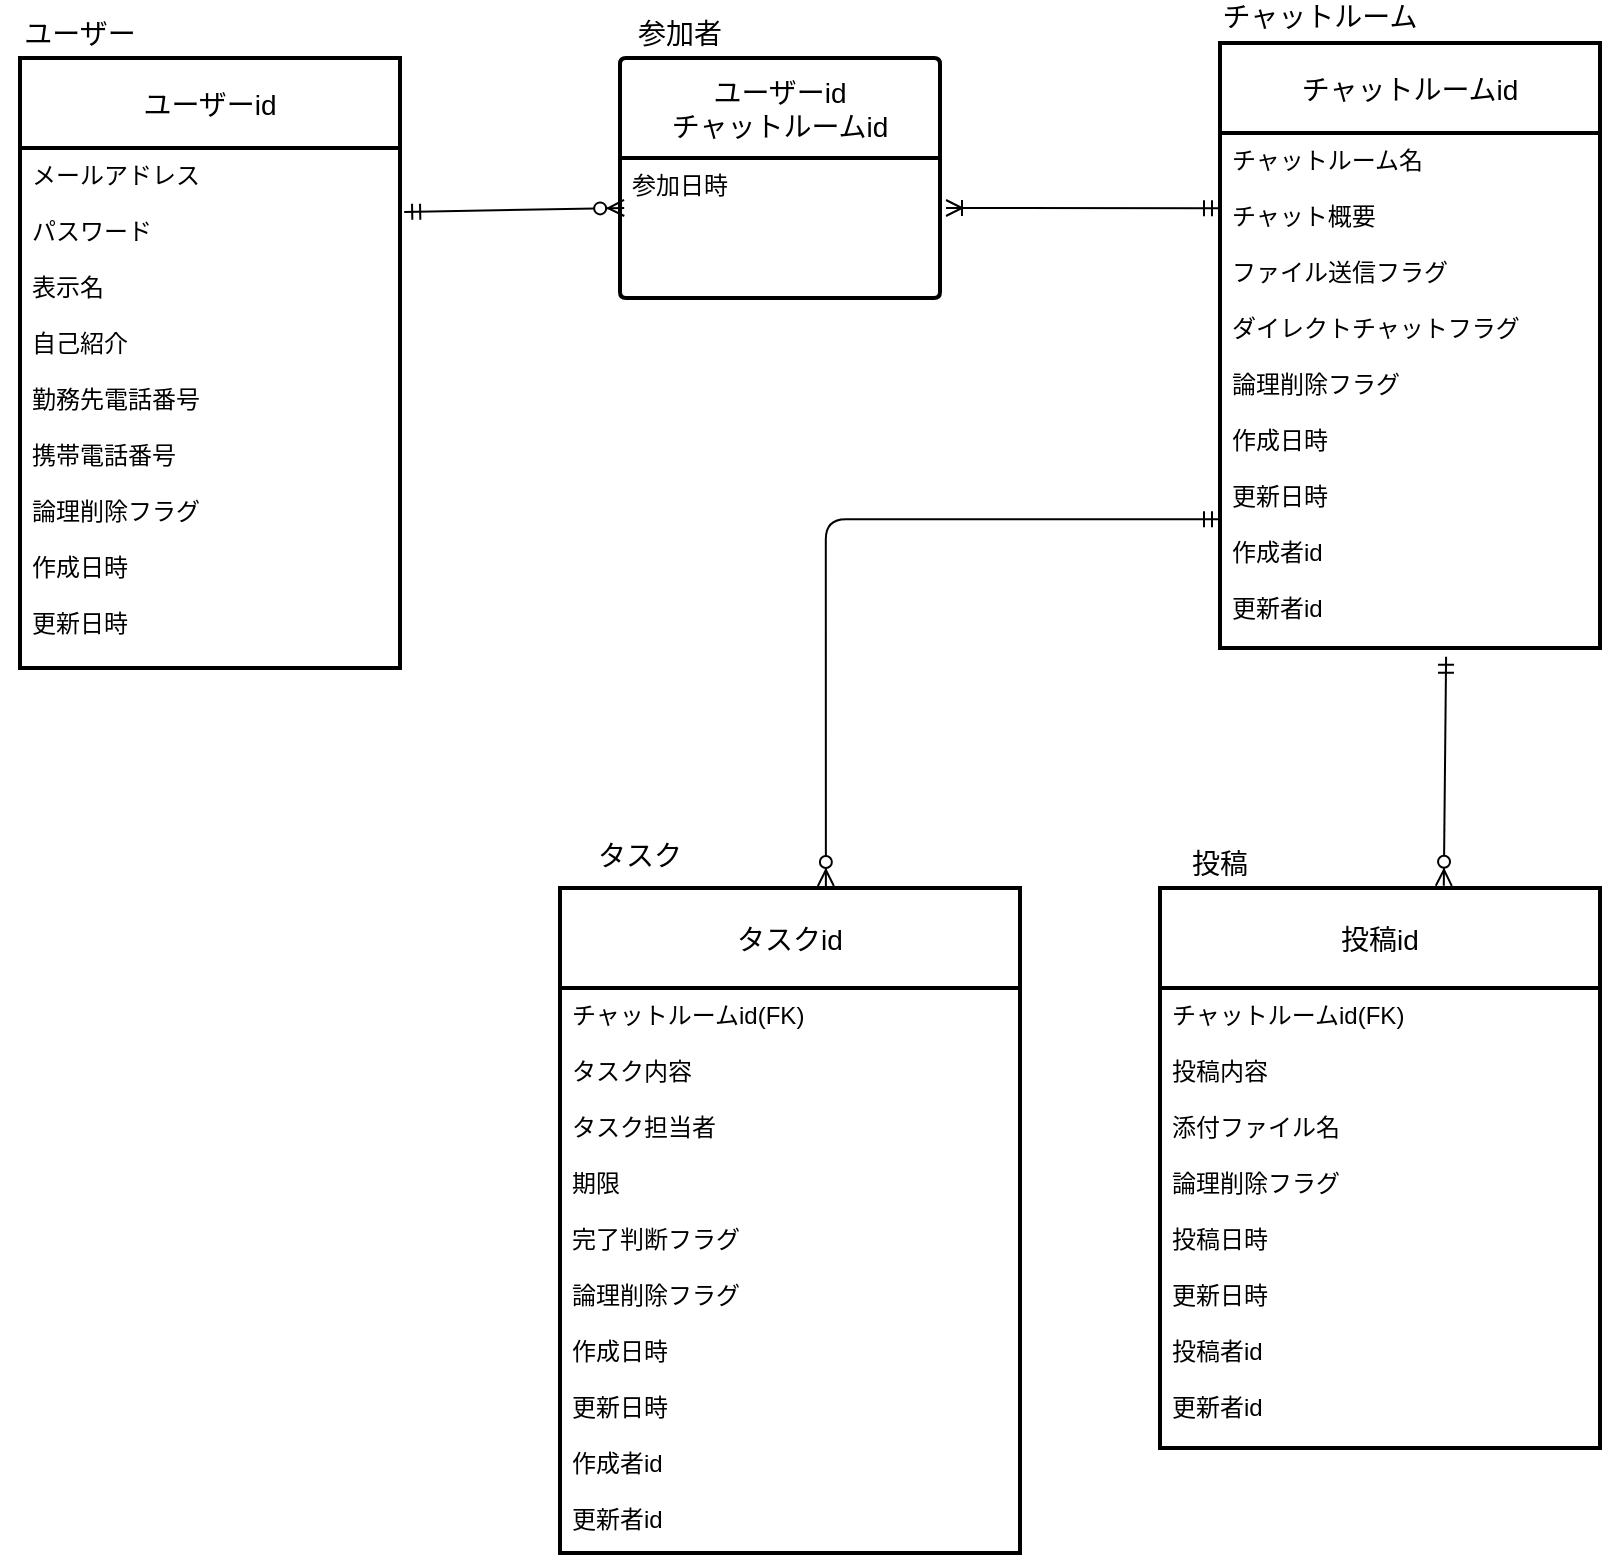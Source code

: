 <mxfile version="13.1.3">
    <diagram id="6hGFLwfOUW9BJ-s0fimq" name="Page-1">
        <mxGraphModel dx="1001" dy="900" grid="1" gridSize="10" guides="1" tooltips="1" connect="1" arrows="1" fold="1" page="1" pageScale="1" pageWidth="827" pageHeight="1169" math="0" shadow="0">
            <root>
                <mxCell id="0"/>
                <mxCell id="1" parent="0"/>
                <mxCell id="4" value="ユーザー" style="text;align=center;verticalAlign=middle;spacingLeft=4;spacingRight=4;rotatable=0;points=[[0,0.5],[1,0.5]];portConstraint=eastwest;fontSize=14;" parent="1" vertex="1">
                    <mxGeometry x="20" y="39" width="80" height="26" as="geometry"/>
                </mxCell>
                <mxCell id="9" value="チャットルーム&#10;" style="text;align=center;verticalAlign=middle;spacingLeft=4;spacingRight=4;rotatable=0;points=[[0,0.5],[1,0.5]];portConstraint=eastwest;fontSize=14;" parent="1" vertex="1">
                    <mxGeometry x="640" y="39" width="80" height="26" as="geometry"/>
                </mxCell>
                <mxCell id="19" value="投稿" style="text;align=center;verticalAlign=middle;spacingLeft=4;spacingRight=4;rotatable=0;points=[[0,0.5],[1,0.5]];portConstraint=eastwest;fontSize=14;" parent="1" vertex="1">
                    <mxGeometry x="590" y="454" width="80" height="26" as="geometry"/>
                </mxCell>
                <mxCell id="20" value="タスク" style="text;align=center;verticalAlign=middle;spacingLeft=4;spacingRight=4;rotatable=0;points=[[0,0.5],[1,0.5]];portConstraint=eastwest;fontSize=14;" parent="1" vertex="1">
                    <mxGeometry x="300" y="450" width="80" height="26" as="geometry"/>
                </mxCell>
                <mxCell id="26" value="参加者" style="text;align=center;verticalAlign=middle;spacingLeft=4;spacingRight=4;rotatable=0;points=[[0,0.5],[1,0.5]];portConstraint=eastwest;fontSize=14;" parent="1" vertex="1">
                    <mxGeometry x="320" y="39" width="80" height="26" as="geometry"/>
                </mxCell>
                <mxCell id="27" value="" style="fontSize=12;html=1;endArrow=ERoneToMany;startArrow=ERmandOne;exitX=0;exitY=0.146;exitDx=0;exitDy=0;exitPerimeter=0;" parent="1" edge="1" source="6">
                    <mxGeometry width="100" height="100" relative="1" as="geometry">
                        <mxPoint x="600" y="140" as="sourcePoint"/>
                        <mxPoint x="493" y="140" as="targetPoint"/>
                    </mxGeometry>
                </mxCell>
                <mxCell id="29" value="" style="fontSize=12;html=1;endArrow=ERzeroToMany;startArrow=ERmandOne;entryX=0.013;entryY=0.357;entryDx=0;entryDy=0;entryPerimeter=0;exitX=1.011;exitY=0.123;exitDx=0;exitDy=0;exitPerimeter=0;" parent="1" target="34" edge="1" source="3">
                    <mxGeometry width="100" height="100" relative="1" as="geometry">
                        <mxPoint x="240" y="140" as="sourcePoint"/>
                        <mxPoint x="280" y="135" as="targetPoint"/>
                    </mxGeometry>
                </mxCell>
                <mxCell id="2" value="ユーザーid" style="swimlane;childLayout=stackLayout;horizontal=1;startSize=45;horizontalStack=0;rounded=1;fontSize=14;fontStyle=0;strokeWidth=2;resizeParent=0;resizeLast=1;shadow=0;dashed=0;align=center;arcSize=0;" parent="1" vertex="1">
                    <mxGeometry x="30" y="65" width="190" height="305" as="geometry"/>
                </mxCell>
                <mxCell id="3" value="メールアドレス&#10;&#10;パスワード&#10;&#10;表示名&#10;&#10;自己紹介&#10;&#10;勤務先電話番号&#10;&#10;携帯電話番号&#10;&#10;論理削除フラグ&#10;&#10;作成日時&#10;&#10;更新日時&#10;" style="align=left;strokeColor=none;fillColor=none;spacingLeft=4;fontSize=12;verticalAlign=top;resizable=0;rotatable=0;part=1;" parent="2" vertex="1">
                    <mxGeometry y="45" width="190" height="260" as="geometry"/>
                </mxCell>
                <mxCell id="14" value="タスクid" style="swimlane;childLayout=stackLayout;horizontal=1;startSize=50;horizontalStack=0;rounded=1;fontSize=14;fontStyle=0;strokeWidth=2;resizeParent=0;resizeLast=1;shadow=0;dashed=0;align=center;arcSize=0;" parent="1" vertex="1">
                    <mxGeometry x="300" y="480" width="230" height="332.5" as="geometry"/>
                </mxCell>
                <mxCell id="15" value="チャットルームid(FK)&#10;&#10;タスク内容&#10;&#10;タスク担当者&#10;&#10;期限&#10;&#10;完了判断フラグ&#10;&#10;論理削除フラグ&#10;&#10;作成日時&#10;&#10;更新日時&#10;&#10;作成者id&#10;&#10;更新者id" style="align=left;strokeColor=none;fillColor=none;spacingLeft=4;fontSize=12;verticalAlign=top;resizable=0;rotatable=0;part=1;" parent="14" vertex="1">
                    <mxGeometry y="50" width="230" height="282.5" as="geometry"/>
                </mxCell>
                <mxCell id="10" value="投稿id" style="swimlane;childLayout=stackLayout;horizontal=1;startSize=50;horizontalStack=0;rounded=1;fontSize=14;fontStyle=0;strokeWidth=2;resizeParent=0;resizeLast=1;shadow=0;dashed=0;align=center;arcSize=0;" parent="1" vertex="1">
                    <mxGeometry x="600" y="480" width="220" height="280" as="geometry"/>
                </mxCell>
                <mxCell id="11" value="チャットルームid(FK)&#10;&#10;投稿内容&#10;&#10;添付ファイル名&#10;&#10;論理削除フラグ&#10;&#10;投稿日時&#10;&#10;更新日時&#10;&#10;投稿者id&#10;&#10;更新者id" style="align=left;strokeColor=none;fillColor=none;spacingLeft=4;fontSize=12;verticalAlign=top;resizable=0;rotatable=0;part=1;" parent="10" vertex="1">
                    <mxGeometry y="50" width="220" height="230" as="geometry"/>
                </mxCell>
                <mxCell id="30" value="" style="fontSize=12;html=1;endArrow=ERzeroToMany;startArrow=ERmandOne;entryX=0.645;entryY=-0.004;entryDx=0;entryDy=0;entryPerimeter=0;exitX=0.595;exitY=1.017;exitDx=0;exitDy=0;exitPerimeter=0;" parent="1" source="6" target="10" edge="1">
                    <mxGeometry width="100" height="100" relative="1" as="geometry">
                        <mxPoint x="740" y="378" as="sourcePoint"/>
                        <mxPoint x="740" y="470" as="targetPoint"/>
                    </mxGeometry>
                </mxCell>
                <mxCell id="31" value="" style="edgeStyle=orthogonalEdgeStyle;fontSize=12;html=1;endArrow=ERzeroToMany;startArrow=ERmandOne;entryX=0.578;entryY=-0.003;entryDx=0;entryDy=0;entryPerimeter=0;exitX=0;exitY=0.75;exitDx=0;exitDy=0;" parent="1" source="6" target="14" edge="1">
                    <mxGeometry width="100" height="100" relative="1" as="geometry">
                        <mxPoint x="580" y="320" as="sourcePoint"/>
                        <mxPoint x="430" y="460" as="targetPoint"/>
                    </mxGeometry>
                </mxCell>
                <mxCell id="5" value="チャットルームid" style="swimlane;childLayout=stackLayout;horizontal=1;startSize=45;horizontalStack=0;rounded=1;fontSize=14;fontStyle=0;strokeWidth=2;resizeParent=0;resizeLast=1;shadow=0;dashed=0;align=center;arcSize=0;" parent="1" vertex="1">
                    <mxGeometry x="630" y="57.5" width="190" height="302.5" as="geometry"/>
                </mxCell>
                <mxCell id="6" value="チャットルーム名&#10;&#10;チャット概要&#10;&#10;ファイル送信フラグ&#10;&#10;ダイレクトチャットフラグ&#10;&#10;論理削除フラグ&#10;&#10;作成日時&#10;&#10;更新日時&#10;&#10;作成者id&#10;&#10;更新者id&#10;&#10;" style="align=left;strokeColor=none;fillColor=none;spacingLeft=4;fontSize=12;verticalAlign=top;resizable=0;rotatable=0;part=1;" parent="5" vertex="1">
                    <mxGeometry y="45" width="190" height="257.5" as="geometry"/>
                </mxCell>
                <mxCell id="33" value="ユーザーid&#10;チャットルームid" style="swimlane;childLayout=stackLayout;horizontal=1;startSize=50;horizontalStack=0;rounded=1;fontSize=14;fontStyle=0;strokeWidth=2;resizeParent=0;resizeLast=1;shadow=0;dashed=0;align=center;arcSize=2;" vertex="1" parent="1">
                    <mxGeometry x="330" y="65" width="160" height="120" as="geometry"/>
                </mxCell>
                <mxCell id="34" value="参加日時" style="align=left;strokeColor=none;fillColor=none;spacingLeft=4;fontSize=12;verticalAlign=top;resizable=0;rotatable=0;part=1;" vertex="1" parent="33">
                    <mxGeometry y="50" width="160" height="70" as="geometry"/>
                </mxCell>
            </root>
        </mxGraphModel>
    </diagram>
</mxfile>